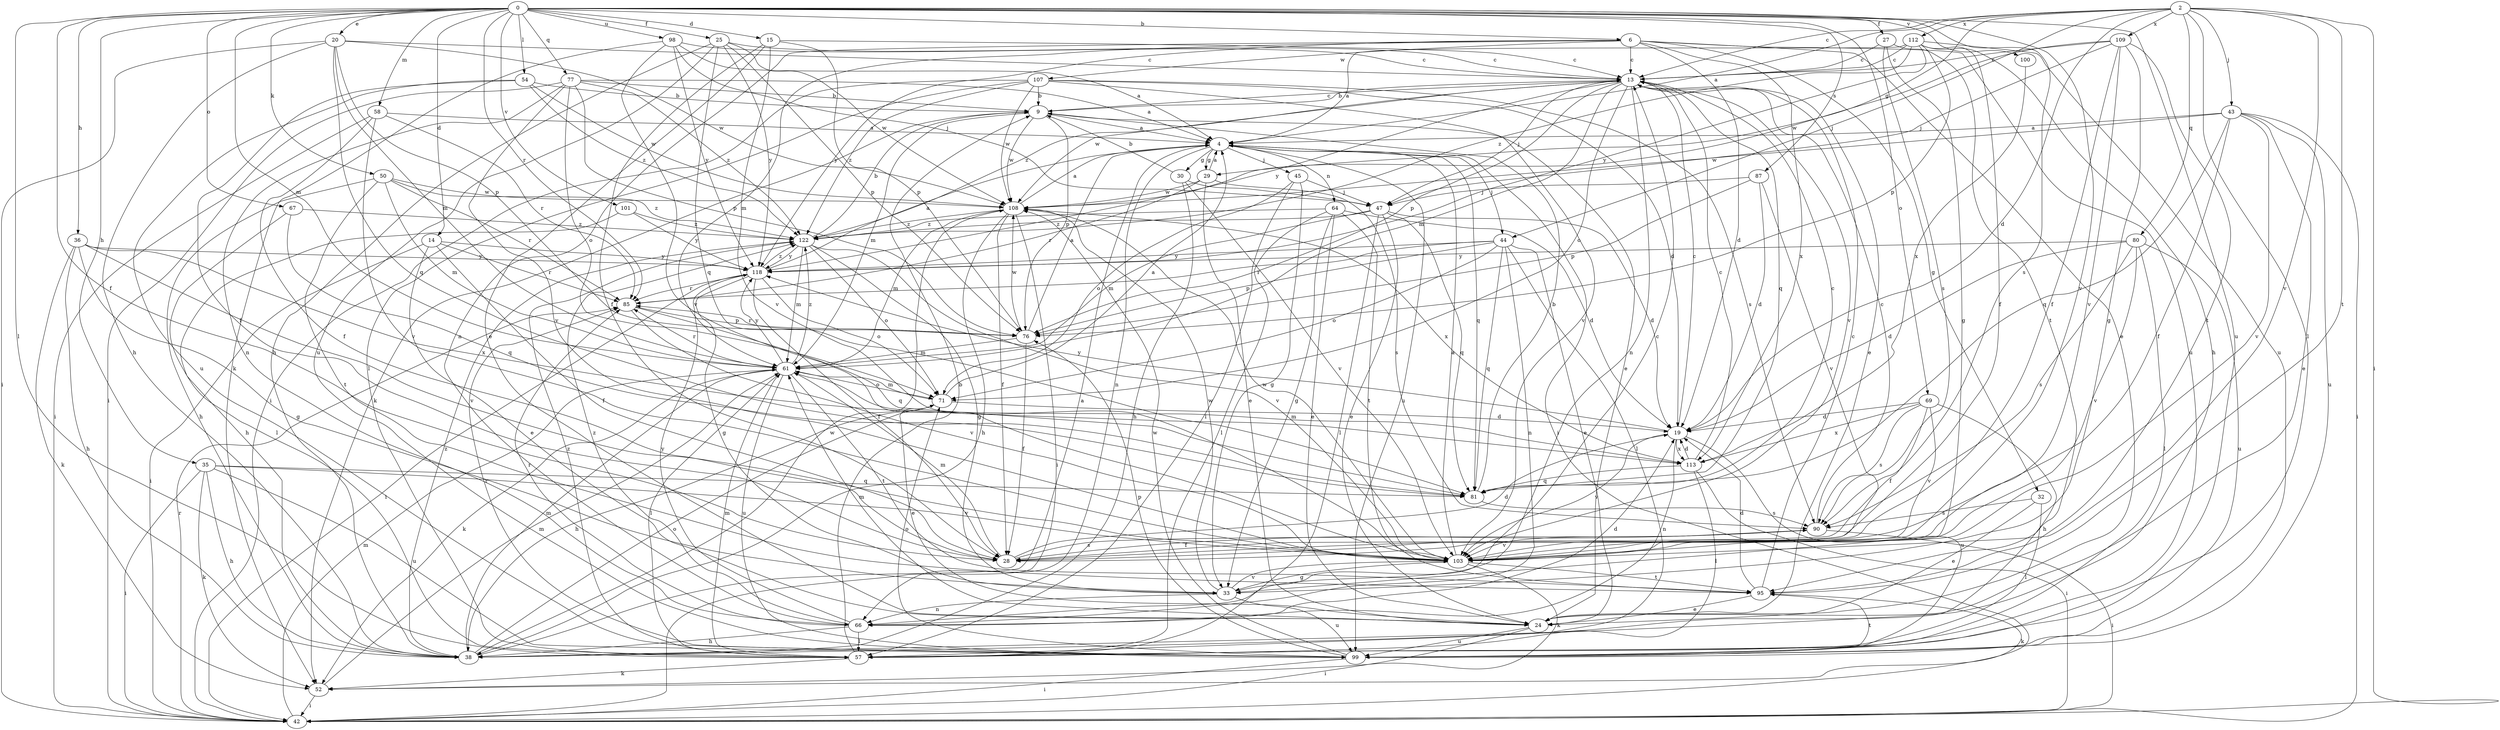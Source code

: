 strict digraph  {
0;
2;
4;
6;
9;
13;
14;
15;
19;
20;
24;
25;
27;
28;
29;
30;
32;
33;
35;
36;
38;
42;
43;
44;
45;
47;
50;
52;
54;
57;
58;
61;
64;
66;
67;
69;
71;
76;
77;
80;
81;
85;
87;
90;
95;
98;
99;
100;
101;
103;
107;
108;
109;
112;
113;
118;
122;
0 -> 6  [label=b];
0 -> 14  [label=d];
0 -> 15  [label=d];
0 -> 20  [label=e];
0 -> 25  [label=f];
0 -> 27  [label=f];
0 -> 28  [label=f];
0 -> 35  [label=h];
0 -> 36  [label=h];
0 -> 50  [label=k];
0 -> 54  [label=l];
0 -> 57  [label=l];
0 -> 58  [label=m];
0 -> 61  [label=m];
0 -> 67  [label=o];
0 -> 69  [label=o];
0 -> 77  [label=q];
0 -> 85  [label=r];
0 -> 87  [label=s];
0 -> 90  [label=s];
0 -> 98  [label=u];
0 -> 99  [label=u];
0 -> 100  [label=v];
0 -> 101  [label=v];
0 -> 103  [label=v];
2 -> 4  [label=a];
2 -> 13  [label=c];
2 -> 19  [label=d];
2 -> 29  [label=g];
2 -> 42  [label=i];
2 -> 43  [label=j];
2 -> 44  [label=j];
2 -> 57  [label=l];
2 -> 80  [label=q];
2 -> 95  [label=t];
2 -> 103  [label=v];
2 -> 109  [label=x];
2 -> 112  [label=x];
4 -> 29  [label=g];
4 -> 30  [label=g];
4 -> 42  [label=i];
4 -> 44  [label=j];
4 -> 45  [label=j];
4 -> 64  [label=n];
4 -> 66  [label=n];
4 -> 81  [label=q];
4 -> 99  [label=u];
6 -> 13  [label=c];
6 -> 19  [label=d];
6 -> 24  [label=e];
6 -> 32  [label=g];
6 -> 61  [label=m];
6 -> 66  [label=n];
6 -> 99  [label=u];
6 -> 107  [label=w];
6 -> 113  [label=x];
6 -> 118  [label=y];
9 -> 4  [label=a];
9 -> 13  [label=c];
9 -> 24  [label=e];
9 -> 52  [label=k];
9 -> 61  [label=m];
9 -> 76  [label=p];
9 -> 108  [label=w];
13 -> 9  [label=b];
13 -> 24  [label=e];
13 -> 47  [label=j];
13 -> 61  [label=m];
13 -> 66  [label=n];
13 -> 71  [label=o];
13 -> 76  [label=p];
13 -> 81  [label=q];
13 -> 103  [label=v];
13 -> 108  [label=w];
13 -> 118  [label=y];
13 -> 122  [label=z];
14 -> 24  [label=e];
14 -> 28  [label=f];
14 -> 42  [label=i];
14 -> 85  [label=r];
14 -> 118  [label=y];
15 -> 13  [label=c];
15 -> 24  [label=e];
15 -> 28  [label=f];
15 -> 76  [label=p];
15 -> 103  [label=v];
19 -> 13  [label=c];
19 -> 66  [label=n];
19 -> 99  [label=u];
19 -> 103  [label=v];
19 -> 113  [label=x];
19 -> 118  [label=y];
20 -> 13  [label=c];
20 -> 38  [label=h];
20 -> 42  [label=i];
20 -> 61  [label=m];
20 -> 76  [label=p];
20 -> 81  [label=q];
20 -> 108  [label=w];
24 -> 42  [label=i];
24 -> 61  [label=m];
24 -> 99  [label=u];
25 -> 13  [label=c];
25 -> 38  [label=h];
25 -> 76  [label=p];
25 -> 81  [label=q];
25 -> 99  [label=u];
25 -> 108  [label=w];
25 -> 118  [label=y];
27 -> 13  [label=c];
27 -> 33  [label=g];
27 -> 90  [label=s];
27 -> 95  [label=t];
28 -> 19  [label=d];
28 -> 61  [label=m];
28 -> 90  [label=s];
29 -> 4  [label=a];
29 -> 24  [label=e];
29 -> 85  [label=r];
29 -> 90  [label=s];
29 -> 108  [label=w];
30 -> 9  [label=b];
30 -> 38  [label=h];
30 -> 47  [label=j];
30 -> 103  [label=v];
32 -> 24  [label=e];
32 -> 57  [label=l];
32 -> 90  [label=s];
33 -> 13  [label=c];
33 -> 66  [label=n];
33 -> 99  [label=u];
33 -> 103  [label=v];
33 -> 108  [label=w];
35 -> 38  [label=h];
35 -> 42  [label=i];
35 -> 52  [label=k];
35 -> 81  [label=q];
35 -> 99  [label=u];
35 -> 103  [label=v];
36 -> 33  [label=g];
36 -> 38  [label=h];
36 -> 52  [label=k];
36 -> 103  [label=v];
36 -> 113  [label=x];
36 -> 118  [label=y];
38 -> 4  [label=a];
38 -> 61  [label=m];
38 -> 71  [label=o];
38 -> 108  [label=w];
38 -> 122  [label=z];
42 -> 61  [label=m];
42 -> 85  [label=r];
43 -> 4  [label=a];
43 -> 24  [label=e];
43 -> 28  [label=f];
43 -> 42  [label=i];
43 -> 81  [label=q];
43 -> 99  [label=u];
43 -> 103  [label=v];
43 -> 108  [label=w];
44 -> 24  [label=e];
44 -> 57  [label=l];
44 -> 66  [label=n];
44 -> 71  [label=o];
44 -> 76  [label=p];
44 -> 81  [label=q];
44 -> 85  [label=r];
44 -> 118  [label=y];
45 -> 33  [label=g];
45 -> 47  [label=j];
45 -> 57  [label=l];
45 -> 71  [label=o];
47 -> 19  [label=d];
47 -> 24  [label=e];
47 -> 57  [label=l];
47 -> 61  [label=m];
47 -> 81  [label=q];
47 -> 122  [label=z];
50 -> 38  [label=h];
50 -> 61  [label=m];
50 -> 85  [label=r];
50 -> 95  [label=t];
50 -> 108  [label=w];
50 -> 122  [label=z];
52 -> 42  [label=i];
52 -> 61  [label=m];
54 -> 9  [label=b];
54 -> 28  [label=f];
54 -> 99  [label=u];
54 -> 108  [label=w];
54 -> 122  [label=z];
57 -> 9  [label=b];
57 -> 52  [label=k];
57 -> 61  [label=m];
57 -> 122  [label=z];
58 -> 4  [label=a];
58 -> 28  [label=f];
58 -> 42  [label=i];
58 -> 85  [label=r];
58 -> 103  [label=v];
61 -> 52  [label=k];
61 -> 57  [label=l];
61 -> 71  [label=o];
61 -> 85  [label=r];
61 -> 95  [label=t];
61 -> 99  [label=u];
61 -> 118  [label=y];
61 -> 122  [label=z];
64 -> 19  [label=d];
64 -> 24  [label=e];
64 -> 33  [label=g];
64 -> 57  [label=l];
64 -> 95  [label=t];
64 -> 122  [label=z];
66 -> 19  [label=d];
66 -> 38  [label=h];
66 -> 57  [label=l];
66 -> 85  [label=r];
66 -> 118  [label=y];
66 -> 122  [label=z];
67 -> 57  [label=l];
67 -> 81  [label=q];
67 -> 122  [label=z];
69 -> 19  [label=d];
69 -> 28  [label=f];
69 -> 38  [label=h];
69 -> 90  [label=s];
69 -> 103  [label=v];
69 -> 113  [label=x];
71 -> 4  [label=a];
71 -> 19  [label=d];
71 -> 24  [label=e];
71 -> 38  [label=h];
71 -> 61  [label=m];
76 -> 4  [label=a];
76 -> 28  [label=f];
76 -> 61  [label=m];
76 -> 85  [label=r];
76 -> 108  [label=w];
77 -> 4  [label=a];
77 -> 9  [label=b];
77 -> 42  [label=i];
77 -> 66  [label=n];
77 -> 71  [label=o];
77 -> 76  [label=p];
77 -> 103  [label=v];
77 -> 122  [label=z];
80 -> 19  [label=d];
80 -> 57  [label=l];
80 -> 90  [label=s];
80 -> 99  [label=u];
80 -> 103  [label=v];
80 -> 118  [label=y];
81 -> 9  [label=b];
81 -> 13  [label=c];
81 -> 90  [label=s];
85 -> 76  [label=p];
85 -> 81  [label=q];
85 -> 103  [label=v];
87 -> 19  [label=d];
87 -> 47  [label=j];
87 -> 76  [label=p];
87 -> 103  [label=v];
90 -> 13  [label=c];
90 -> 28  [label=f];
90 -> 42  [label=i];
90 -> 103  [label=v];
95 -> 13  [label=c];
95 -> 19  [label=d];
95 -> 24  [label=e];
95 -> 52  [label=k];
98 -> 4  [label=a];
98 -> 13  [label=c];
98 -> 47  [label=j];
98 -> 52  [label=k];
98 -> 103  [label=v];
98 -> 118  [label=y];
99 -> 42  [label=i];
99 -> 71  [label=o];
99 -> 76  [label=p];
99 -> 85  [label=r];
99 -> 95  [label=t];
99 -> 108  [label=w];
100 -> 113  [label=x];
101 -> 38  [label=h];
101 -> 118  [label=y];
101 -> 122  [label=z];
103 -> 4  [label=a];
103 -> 33  [label=g];
103 -> 52  [label=k];
103 -> 95  [label=t];
103 -> 108  [label=w];
107 -> 9  [label=b];
107 -> 19  [label=d];
107 -> 42  [label=i];
107 -> 57  [label=l];
107 -> 90  [label=s];
107 -> 103  [label=v];
107 -> 108  [label=w];
107 -> 122  [label=z];
108 -> 4  [label=a];
108 -> 28  [label=f];
108 -> 38  [label=h];
108 -> 42  [label=i];
108 -> 61  [label=m];
108 -> 113  [label=x];
108 -> 122  [label=z];
109 -> 13  [label=c];
109 -> 28  [label=f];
109 -> 33  [label=g];
109 -> 47  [label=j];
109 -> 95  [label=t];
109 -> 103  [label=v];
109 -> 108  [label=w];
112 -> 4  [label=a];
112 -> 13  [label=c];
112 -> 28  [label=f];
112 -> 38  [label=h];
112 -> 76  [label=p];
112 -> 99  [label=u];
112 -> 118  [label=y];
112 -> 122  [label=z];
113 -> 13  [label=c];
113 -> 19  [label=d];
113 -> 42  [label=i];
113 -> 57  [label=l];
113 -> 61  [label=m];
113 -> 81  [label=q];
118 -> 4  [label=a];
118 -> 28  [label=f];
118 -> 33  [label=g];
118 -> 42  [label=i];
118 -> 71  [label=o];
118 -> 85  [label=r];
118 -> 122  [label=z];
122 -> 9  [label=b];
122 -> 33  [label=g];
122 -> 61  [label=m];
122 -> 71  [label=o];
122 -> 103  [label=v];
122 -> 118  [label=y];
}
